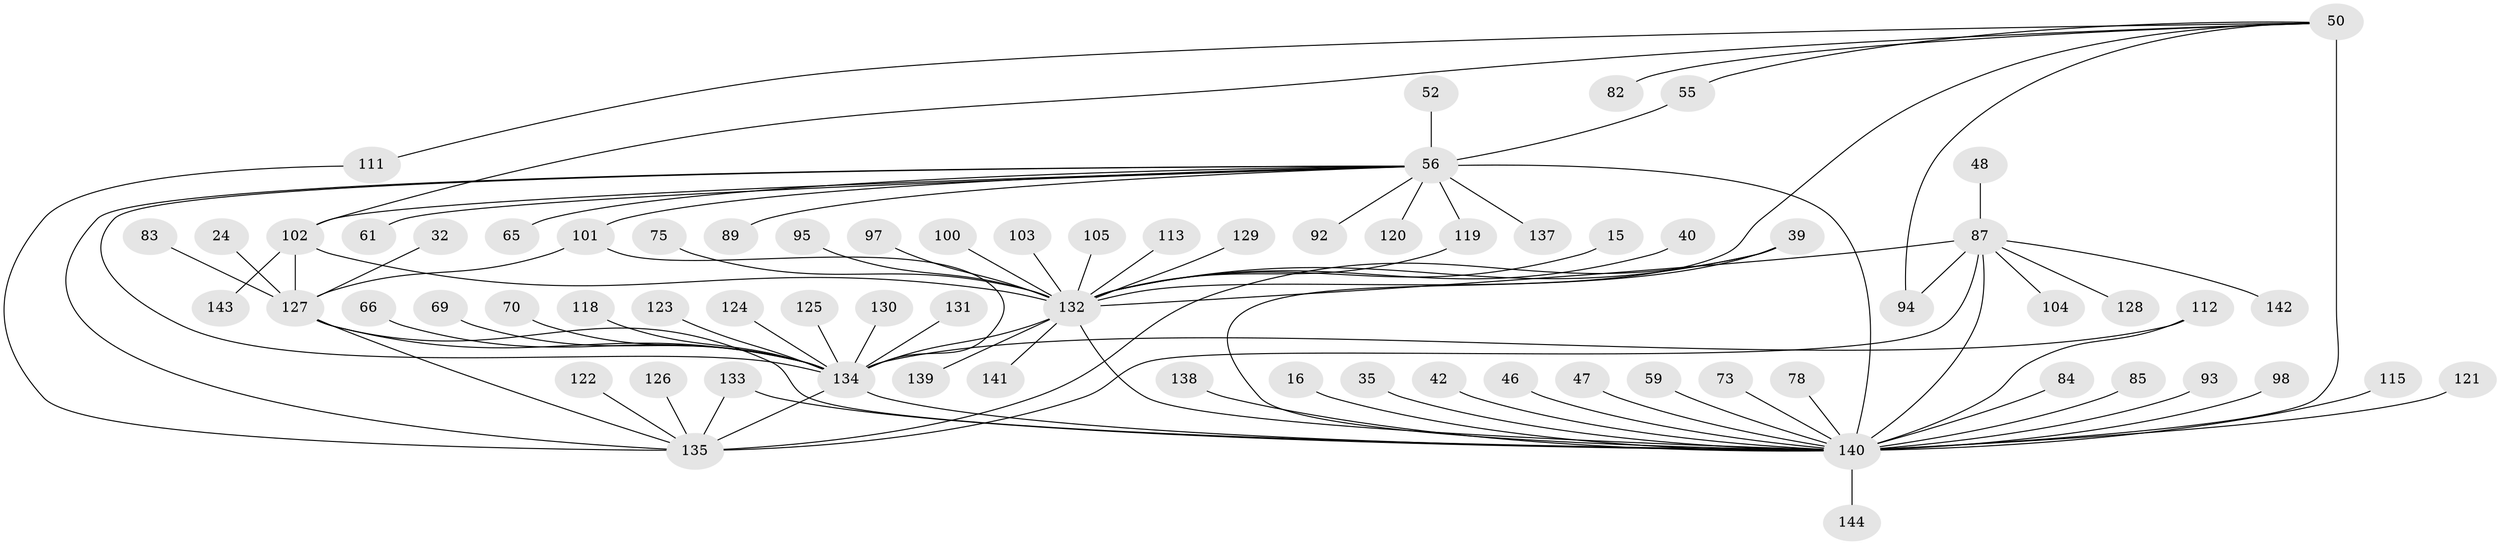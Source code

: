 // original degree distribution, {19: 0.006944444444444444, 11: 0.006944444444444444, 15: 0.006944444444444444, 5: 0.041666666666666664, 9: 0.013888888888888888, 4: 0.0625, 12: 0.020833333333333332, 6: 0.04861111111111111, 7: 0.034722222222222224, 25: 0.006944444444444444, 3: 0.06944444444444445, 17: 0.006944444444444444, 1: 0.4444444444444444, 2: 0.2222222222222222, 8: 0.006944444444444444}
// Generated by graph-tools (version 1.1) at 2025/51/03/04/25 21:51:25]
// undirected, 72 vertices, 92 edges
graph export_dot {
graph [start="1"]
  node [color=gray90,style=filled];
  15;
  16;
  24;
  32;
  35;
  39 [super="+25+34"];
  40;
  42;
  46;
  47;
  48;
  50 [super="+26"];
  52;
  55;
  56 [super="+51+12+11"];
  59;
  61;
  65;
  66;
  69;
  70;
  73;
  75;
  78;
  82;
  83;
  84;
  85;
  87 [super="+79+31"];
  89;
  92;
  93;
  94;
  95;
  97;
  98;
  100;
  101 [super="+62"];
  102 [super="+91"];
  103;
  104;
  105;
  111 [super="+49"];
  112;
  113;
  115;
  118;
  119;
  120 [super="+58"];
  121;
  122;
  123;
  124;
  125;
  126;
  127 [super="+114+45"];
  128;
  129 [super="+110"];
  130;
  131;
  132 [super="+88+71+86+44+76+28"];
  133 [super="+81"];
  134 [super="+3"];
  135 [super="+116+80+117+43+107"];
  137;
  138;
  139 [super="+109"];
  140 [super="+67+136+108+96"];
  141;
  142;
  143;
  144;
  15 -- 132;
  16 -- 140;
  24 -- 127;
  32 -- 127;
  35 -- 140;
  39 -- 135;
  39 -- 140 [weight=2];
  39 -- 132;
  40 -- 132;
  42 -- 140;
  46 -- 140;
  47 -- 140;
  48 -- 87;
  50 -- 55;
  50 -- 94;
  50 -- 82;
  50 -- 140 [weight=8];
  50 -- 132;
  50 -- 111;
  50 -- 102;
  52 -- 56;
  55 -- 56;
  56 -- 140 [weight=10];
  56 -- 137;
  56 -- 134 [weight=3];
  56 -- 65;
  56 -- 135;
  56 -- 119;
  56 -- 89;
  56 -- 92;
  56 -- 61;
  56 -- 120;
  56 -- 101 [weight=2];
  56 -- 102 [weight=2];
  59 -- 140;
  66 -- 134;
  69 -- 134;
  70 -- 134 [weight=2];
  73 -- 140;
  75 -- 132;
  78 -- 140;
  83 -- 127;
  84 -- 140;
  85 -- 140;
  87 -- 104;
  87 -- 128;
  87 -- 140 [weight=3];
  87 -- 132 [weight=4];
  87 -- 135;
  87 -- 94;
  87 -- 142;
  93 -- 140;
  95 -- 132;
  97 -- 132;
  98 -- 140;
  100 -- 132;
  101 -- 134 [weight=2];
  101 -- 127;
  102 -- 132 [weight=2];
  102 -- 127 [weight=2];
  102 -- 143;
  103 -- 132;
  105 -- 132;
  111 -- 135;
  112 -- 140;
  112 -- 134;
  113 -- 132;
  115 -- 140;
  118 -- 134;
  119 -- 132;
  121 -- 140;
  122 -- 135;
  123 -- 134;
  124 -- 134;
  125 -- 134;
  126 -- 135;
  127 -- 140 [weight=7];
  127 -- 134;
  127 -- 135 [weight=3];
  129 -- 132;
  130 -- 134;
  131 -- 134;
  132 -- 134 [weight=9];
  132 -- 139;
  132 -- 140 [weight=6];
  132 -- 141;
  133 -- 140;
  133 -- 135;
  134 -- 135 [weight=4];
  134 -- 140;
  138 -- 140;
  140 -- 144;
}
